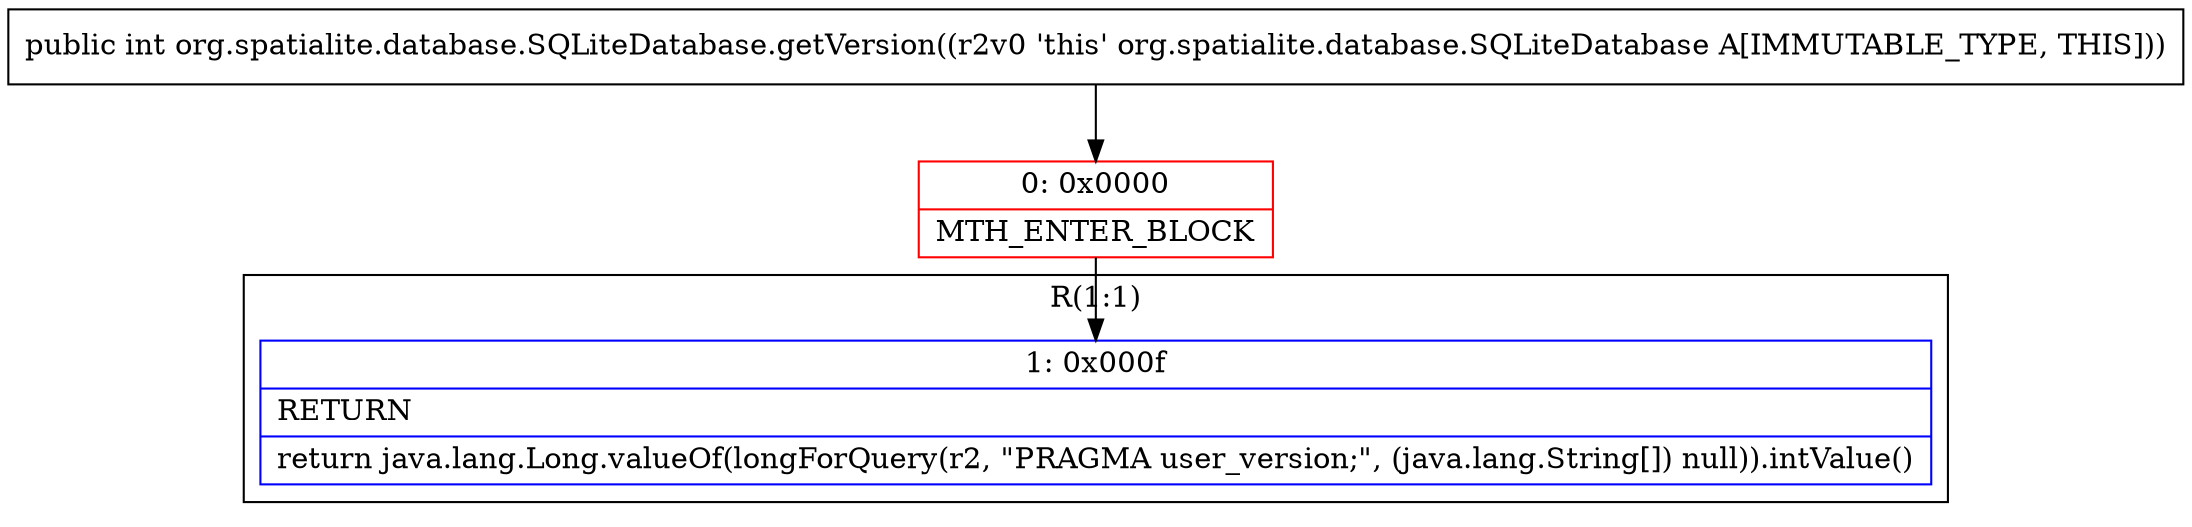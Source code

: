 digraph "CFG fororg.spatialite.database.SQLiteDatabase.getVersion()I" {
subgraph cluster_Region_369393922 {
label = "R(1:1)";
node [shape=record,color=blue];
Node_1 [shape=record,label="{1\:\ 0x000f|RETURN\l|return java.lang.Long.valueOf(longForQuery(r2, \"PRAGMA user_version;\", (java.lang.String[]) null)).intValue()\l}"];
}
Node_0 [shape=record,color=red,label="{0\:\ 0x0000|MTH_ENTER_BLOCK\l}"];
MethodNode[shape=record,label="{public int org.spatialite.database.SQLiteDatabase.getVersion((r2v0 'this' org.spatialite.database.SQLiteDatabase A[IMMUTABLE_TYPE, THIS])) }"];
MethodNode -> Node_0;
Node_0 -> Node_1;
}

